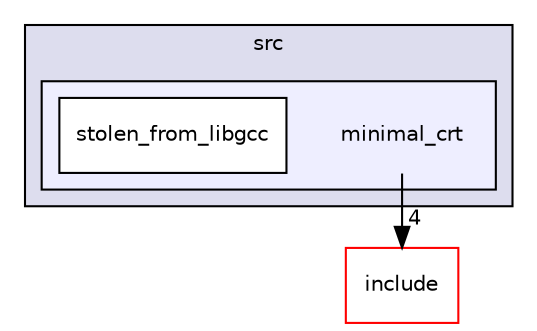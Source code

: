 digraph "D:/Pool/eclipse-workspace_aarch64/newspace/raspiOS/src/minimal_crt" {
  compound=true
  node [ fontsize="10", fontname="Helvetica"];
  edge [ labelfontsize="10", labelfontname="Helvetica"];
  subgraph clusterdir_68267d1309a1af8e8297ef4c3efbcdba {
    graph [ bgcolor="#ddddee", pencolor="black", label="src" fontname="Helvetica", fontsize="10", URL="dir_68267d1309a1af8e8297ef4c3efbcdba.html"]
  subgraph clusterdir_9498372ce2fd16a85d565c817675dd2b {
    graph [ bgcolor="#eeeeff", pencolor="black", label="" URL="dir_9498372ce2fd16a85d565c817675dd2b.html"];
    dir_9498372ce2fd16a85d565c817675dd2b [shape=plaintext label="minimal_crt"];
    dir_f0ec886aceeae2f34d7a577dece4327e [shape=box label="stolen_from_libgcc" color="black" fillcolor="white" style="filled" URL="dir_f0ec886aceeae2f34d7a577dece4327e.html"];
  }
  }
  dir_d44c64559bbebec7f509842c48db8b23 [shape=box label="include" fillcolor="white" style="filled" color="red" URL="dir_d44c64559bbebec7f509842c48db8b23.html"];
  dir_9498372ce2fd16a85d565c817675dd2b->dir_d44c64559bbebec7f509842c48db8b23 [headlabel="4", labeldistance=1.5 headhref="dir_000047_000000.html"];
}
